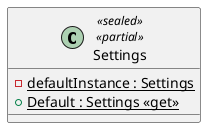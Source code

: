 @startuml
class Settings <<sealed>> <<partial>> {
    - {static} defaultInstance : Settings
    + {static} Default : Settings <<get>>
}
@enduml
